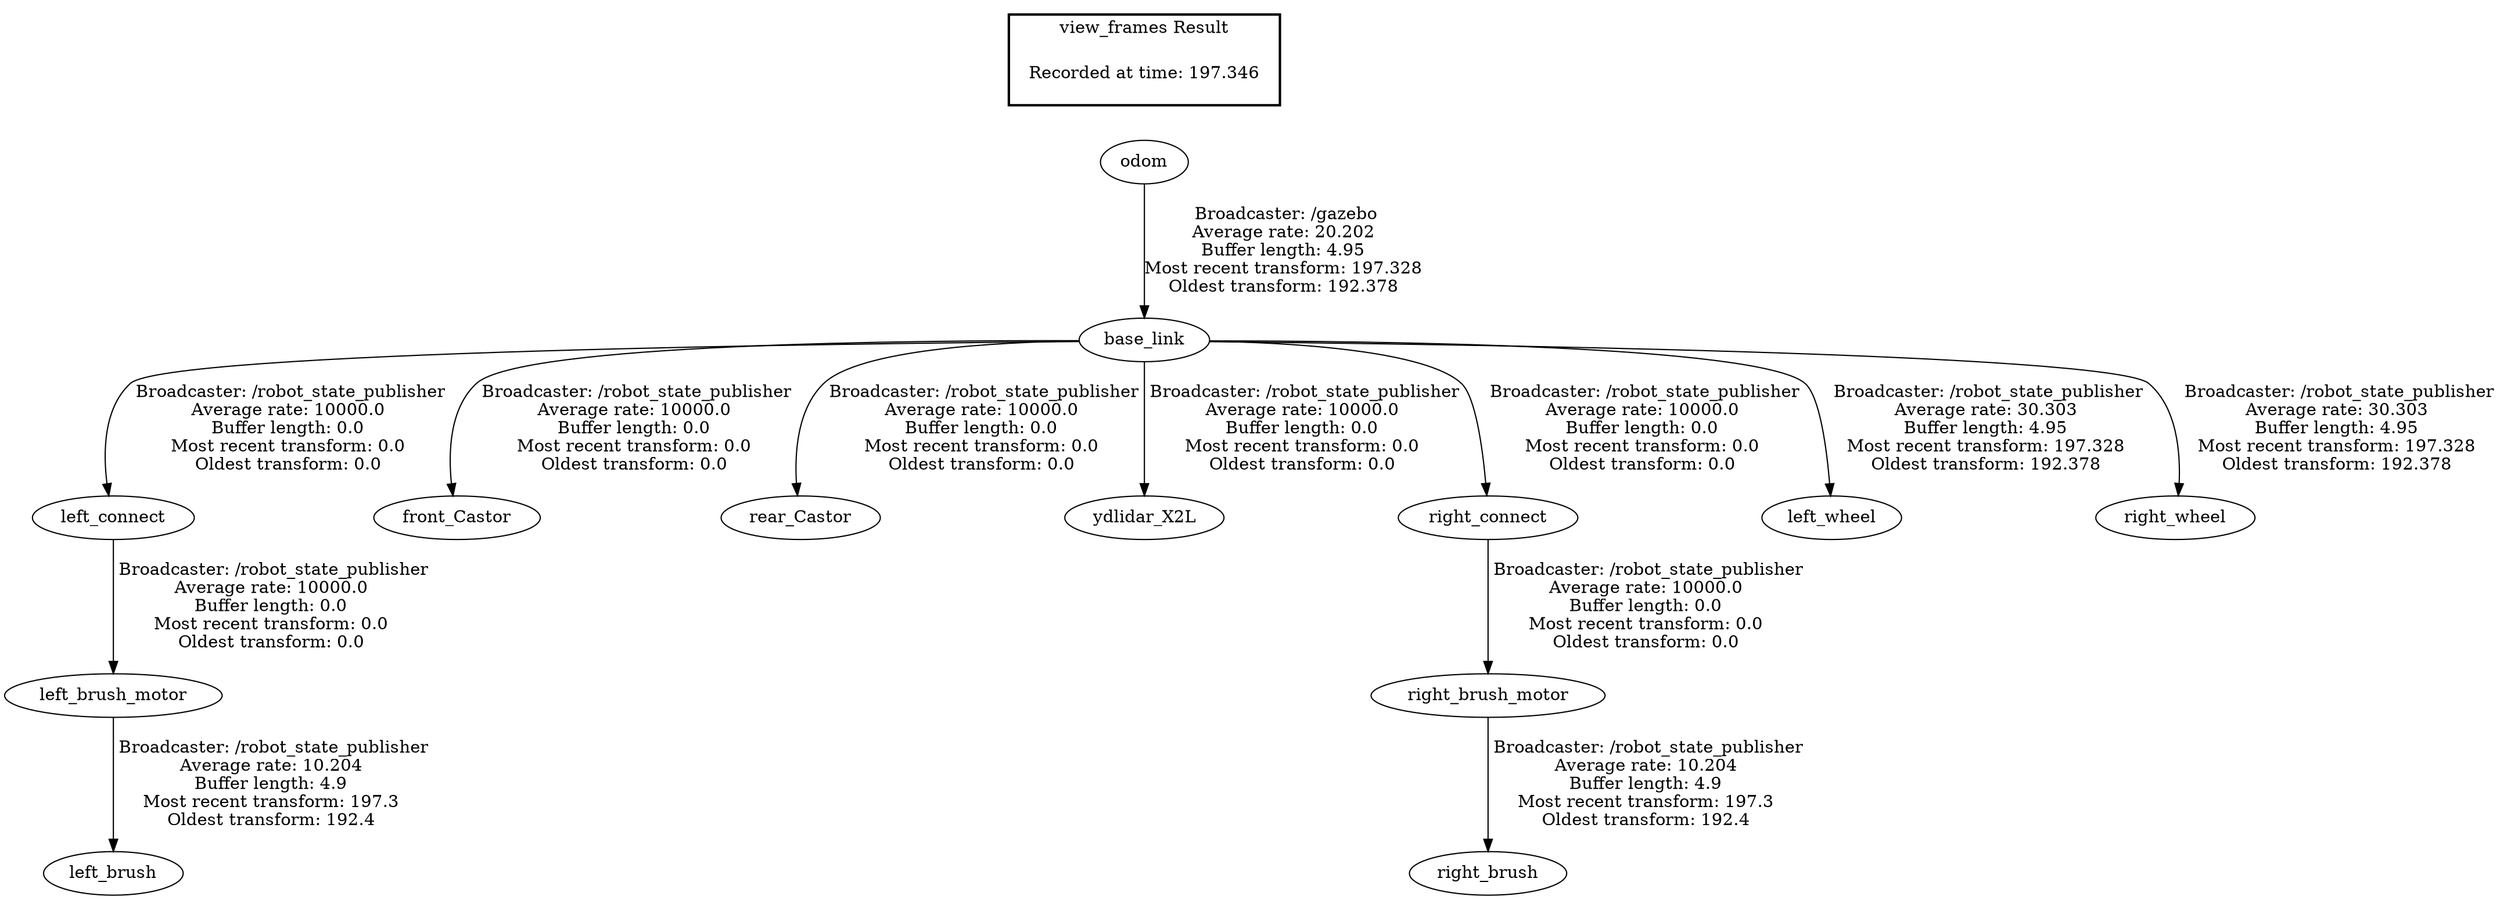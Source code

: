 digraph G {
"left_connect" -> "left_brush_motor"[label=" Broadcaster: /robot_state_publisher\nAverage rate: 10000.0\nBuffer length: 0.0\nMost recent transform: 0.0\nOldest transform: 0.0\n"];
"base_link" -> "left_connect"[label=" Broadcaster: /robot_state_publisher\nAverage rate: 10000.0\nBuffer length: 0.0\nMost recent transform: 0.0\nOldest transform: 0.0\n"];
"base_link" -> "front_Castor"[label=" Broadcaster: /robot_state_publisher\nAverage rate: 10000.0\nBuffer length: 0.0\nMost recent transform: 0.0\nOldest transform: 0.0\n"];
"odom" -> "base_link"[label=" Broadcaster: /gazebo\nAverage rate: 20.202\nBuffer length: 4.95\nMost recent transform: 197.328\nOldest transform: 192.378\n"];
"base_link" -> "rear_Castor"[label=" Broadcaster: /robot_state_publisher\nAverage rate: 10000.0\nBuffer length: 0.0\nMost recent transform: 0.0\nOldest transform: 0.0\n"];
"base_link" -> "ydlidar_X2L"[label=" Broadcaster: /robot_state_publisher\nAverage rate: 10000.0\nBuffer length: 0.0\nMost recent transform: 0.0\nOldest transform: 0.0\n"];
"base_link" -> "right_connect"[label=" Broadcaster: /robot_state_publisher\nAverage rate: 10000.0\nBuffer length: 0.0\nMost recent transform: 0.0\nOldest transform: 0.0\n"];
"right_connect" -> "right_brush_motor"[label=" Broadcaster: /robot_state_publisher\nAverage rate: 10000.0\nBuffer length: 0.0\nMost recent transform: 0.0\nOldest transform: 0.0\n"];
"base_link" -> "left_wheel"[label=" Broadcaster: /robot_state_publisher\nAverage rate: 30.303\nBuffer length: 4.95\nMost recent transform: 197.328\nOldest transform: 192.378\n"];
"base_link" -> "right_wheel"[label=" Broadcaster: /robot_state_publisher\nAverage rate: 30.303\nBuffer length: 4.95\nMost recent transform: 197.328\nOldest transform: 192.378\n"];
"left_brush_motor" -> "left_brush"[label=" Broadcaster: /robot_state_publisher\nAverage rate: 10.204\nBuffer length: 4.9\nMost recent transform: 197.3\nOldest transform: 192.4\n"];
"right_brush_motor" -> "right_brush"[label=" Broadcaster: /robot_state_publisher\nAverage rate: 10.204\nBuffer length: 4.9\nMost recent transform: 197.3\nOldest transform: 192.4\n"];
edge [style=invis];
 subgraph cluster_legend { style=bold; color=black; label ="view_frames Result";
"Recorded at time: 197.346"[ shape=plaintext ] ;
}->"odom";
}